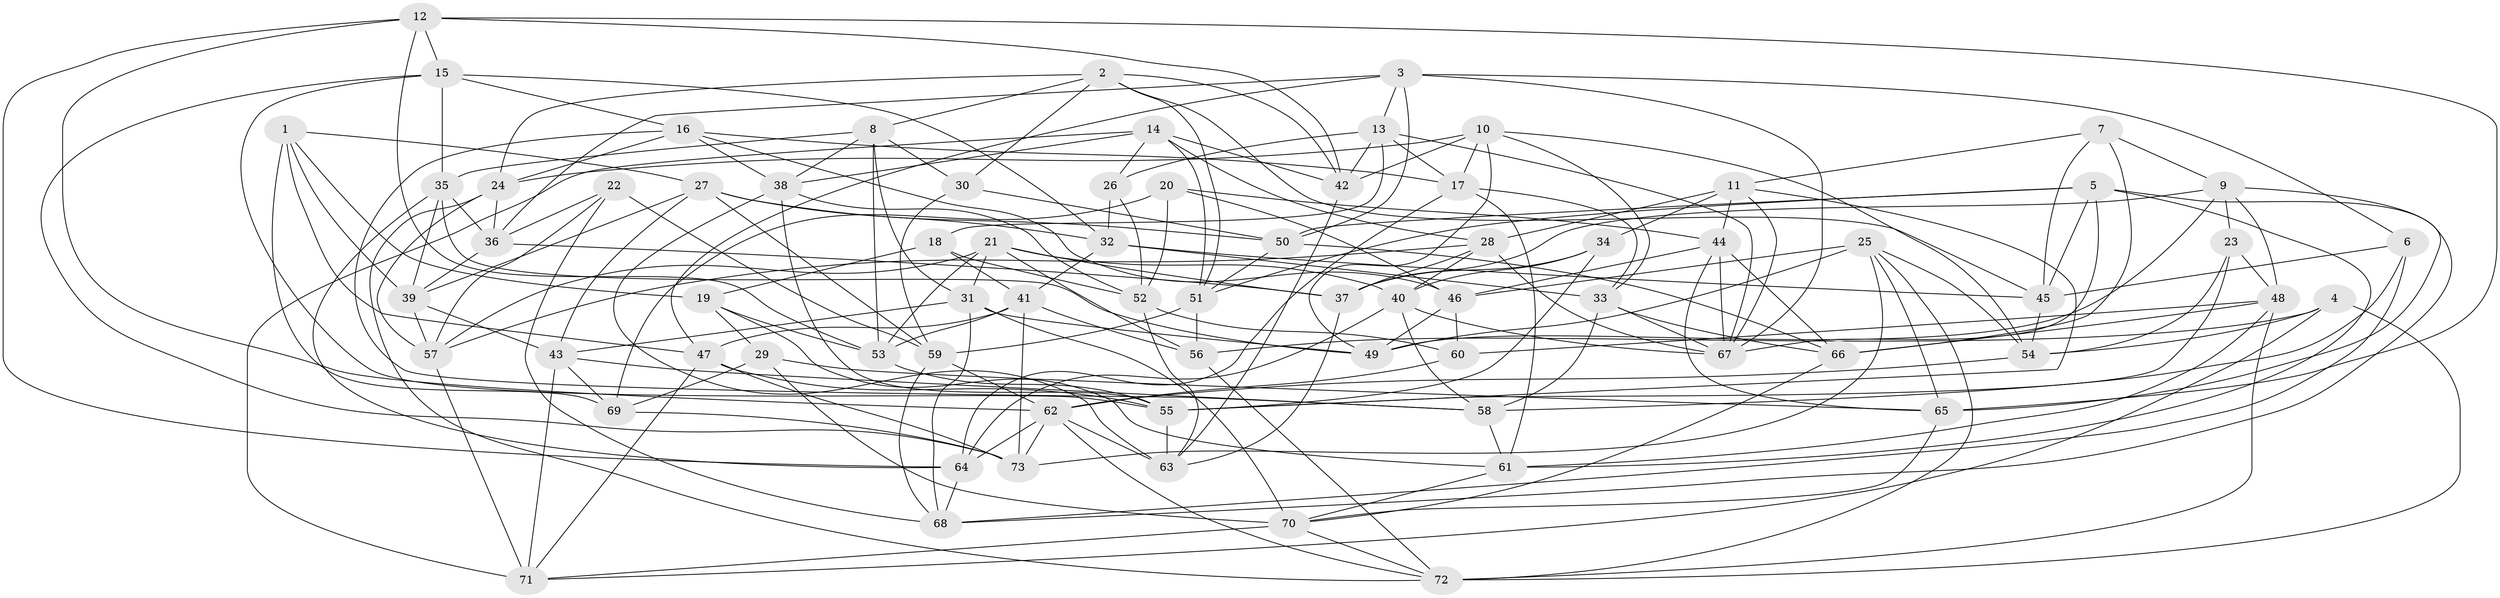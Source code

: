 // original degree distribution, {4: 1.0}
// Generated by graph-tools (version 1.1) at 2025/50/03/09/25 03:50:47]
// undirected, 73 vertices, 209 edges
graph export_dot {
graph [start="1"]
  node [color=gray90,style=filled];
  1;
  2;
  3;
  4;
  5;
  6;
  7;
  8;
  9;
  10;
  11;
  12;
  13;
  14;
  15;
  16;
  17;
  18;
  19;
  20;
  21;
  22;
  23;
  24;
  25;
  26;
  27;
  28;
  29;
  30;
  31;
  32;
  33;
  34;
  35;
  36;
  37;
  38;
  39;
  40;
  41;
  42;
  43;
  44;
  45;
  46;
  47;
  48;
  49;
  50;
  51;
  52;
  53;
  54;
  55;
  56;
  57;
  58;
  59;
  60;
  61;
  62;
  63;
  64;
  65;
  66;
  67;
  68;
  69;
  70;
  71;
  72;
  73;
  1 -- 19 [weight=2.0];
  1 -- 27 [weight=1.0];
  1 -- 39 [weight=1.0];
  1 -- 47 [weight=1.0];
  1 -- 69 [weight=1.0];
  2 -- 8 [weight=1.0];
  2 -- 24 [weight=1.0];
  2 -- 30 [weight=1.0];
  2 -- 42 [weight=1.0];
  2 -- 45 [weight=1.0];
  2 -- 51 [weight=1.0];
  3 -- 6 [weight=1.0];
  3 -- 13 [weight=1.0];
  3 -- 36 [weight=1.0];
  3 -- 47 [weight=1.0];
  3 -- 50 [weight=1.0];
  3 -- 67 [weight=1.0];
  4 -- 54 [weight=1.0];
  4 -- 56 [weight=1.0];
  4 -- 71 [weight=1.0];
  4 -- 72 [weight=1.0];
  5 -- 45 [weight=1.0];
  5 -- 50 [weight=1.0];
  5 -- 51 [weight=1.0];
  5 -- 61 [weight=1.0];
  5 -- 67 [weight=1.0];
  5 -- 68 [weight=1.0];
  6 -- 45 [weight=1.0];
  6 -- 58 [weight=1.0];
  6 -- 68 [weight=1.0];
  7 -- 9 [weight=1.0];
  7 -- 11 [weight=1.0];
  7 -- 45 [weight=1.0];
  7 -- 66 [weight=1.0];
  8 -- 30 [weight=1.0];
  8 -- 31 [weight=1.0];
  8 -- 35 [weight=1.0];
  8 -- 38 [weight=1.0];
  8 -- 53 [weight=1.0];
  9 -- 23 [weight=1.0];
  9 -- 37 [weight=1.0];
  9 -- 48 [weight=1.0];
  9 -- 49 [weight=1.0];
  9 -- 65 [weight=1.0];
  10 -- 17 [weight=1.0];
  10 -- 24 [weight=1.0];
  10 -- 33 [weight=1.0];
  10 -- 42 [weight=1.0];
  10 -- 49 [weight=1.0];
  10 -- 54 [weight=1.0];
  11 -- 28 [weight=1.0];
  11 -- 34 [weight=1.0];
  11 -- 44 [weight=1.0];
  11 -- 55 [weight=1.0];
  11 -- 67 [weight=1.0];
  12 -- 15 [weight=1.0];
  12 -- 42 [weight=1.0];
  12 -- 53 [weight=1.0];
  12 -- 62 [weight=1.0];
  12 -- 64 [weight=1.0];
  12 -- 65 [weight=1.0];
  13 -- 17 [weight=1.0];
  13 -- 18 [weight=1.0];
  13 -- 26 [weight=1.0];
  13 -- 42 [weight=1.0];
  13 -- 67 [weight=1.0];
  14 -- 26 [weight=1.0];
  14 -- 28 [weight=1.0];
  14 -- 38 [weight=1.0];
  14 -- 42 [weight=1.0];
  14 -- 51 [weight=1.0];
  14 -- 71 [weight=1.0];
  15 -- 16 [weight=1.0];
  15 -- 32 [weight=1.0];
  15 -- 35 [weight=1.0];
  15 -- 55 [weight=1.0];
  15 -- 73 [weight=1.0];
  16 -- 17 [weight=1.0];
  16 -- 24 [weight=1.0];
  16 -- 38 [weight=1.0];
  16 -- 46 [weight=1.0];
  16 -- 58 [weight=1.0];
  17 -- 33 [weight=1.0];
  17 -- 61 [weight=1.0];
  17 -- 64 [weight=1.0];
  18 -- 19 [weight=1.0];
  18 -- 41 [weight=1.0];
  18 -- 52 [weight=1.0];
  19 -- 29 [weight=1.0];
  19 -- 53 [weight=1.0];
  19 -- 61 [weight=1.0];
  20 -- 44 [weight=1.0];
  20 -- 46 [weight=1.0];
  20 -- 52 [weight=1.0];
  20 -- 69 [weight=1.0];
  21 -- 31 [weight=1.0];
  21 -- 37 [weight=1.0];
  21 -- 40 [weight=1.0];
  21 -- 53 [weight=1.0];
  21 -- 56 [weight=1.0];
  21 -- 57 [weight=1.0];
  22 -- 36 [weight=1.0];
  22 -- 57 [weight=1.0];
  22 -- 59 [weight=1.0];
  22 -- 68 [weight=1.0];
  23 -- 48 [weight=1.0];
  23 -- 54 [weight=1.0];
  23 -- 55 [weight=1.0];
  24 -- 36 [weight=1.0];
  24 -- 57 [weight=1.0];
  24 -- 72 [weight=1.0];
  25 -- 46 [weight=1.0];
  25 -- 49 [weight=1.0];
  25 -- 54 [weight=1.0];
  25 -- 65 [weight=1.0];
  25 -- 72 [weight=1.0];
  25 -- 73 [weight=1.0];
  26 -- 32 [weight=1.0];
  26 -- 52 [weight=1.0];
  27 -- 32 [weight=1.0];
  27 -- 39 [weight=1.0];
  27 -- 43 [weight=1.0];
  27 -- 50 [weight=1.0];
  27 -- 59 [weight=1.0];
  28 -- 37 [weight=1.0];
  28 -- 40 [weight=1.0];
  28 -- 57 [weight=1.0];
  28 -- 67 [weight=1.0];
  29 -- 65 [weight=1.0];
  29 -- 69 [weight=2.0];
  29 -- 70 [weight=2.0];
  30 -- 50 [weight=1.0];
  30 -- 59 [weight=1.0];
  31 -- 43 [weight=1.0];
  31 -- 49 [weight=1.0];
  31 -- 68 [weight=1.0];
  31 -- 70 [weight=1.0];
  32 -- 33 [weight=1.0];
  32 -- 41 [weight=1.0];
  32 -- 45 [weight=1.0];
  33 -- 58 [weight=1.0];
  33 -- 66 [weight=1.0];
  33 -- 67 [weight=1.0];
  34 -- 37 [weight=1.0];
  34 -- 40 [weight=1.0];
  34 -- 55 [weight=1.0];
  35 -- 36 [weight=1.0];
  35 -- 39 [weight=1.0];
  35 -- 49 [weight=1.0];
  35 -- 64 [weight=1.0];
  36 -- 37 [weight=1.0];
  36 -- 39 [weight=1.0];
  37 -- 63 [weight=1.0];
  38 -- 52 [weight=1.0];
  38 -- 55 [weight=1.0];
  38 -- 63 [weight=1.0];
  39 -- 43 [weight=1.0];
  39 -- 57 [weight=1.0];
  40 -- 58 [weight=1.0];
  40 -- 64 [weight=1.0];
  40 -- 67 [weight=1.0];
  41 -- 47 [weight=1.0];
  41 -- 53 [weight=1.0];
  41 -- 56 [weight=1.0];
  41 -- 73 [weight=1.0];
  42 -- 63 [weight=1.0];
  43 -- 58 [weight=1.0];
  43 -- 69 [weight=1.0];
  43 -- 71 [weight=1.0];
  44 -- 46 [weight=1.0];
  44 -- 65 [weight=1.0];
  44 -- 66 [weight=1.0];
  44 -- 67 [weight=1.0];
  45 -- 54 [weight=1.0];
  46 -- 49 [weight=1.0];
  46 -- 60 [weight=1.0];
  47 -- 55 [weight=1.0];
  47 -- 71 [weight=1.0];
  47 -- 73 [weight=1.0];
  48 -- 60 [weight=1.0];
  48 -- 61 [weight=1.0];
  48 -- 66 [weight=1.0];
  48 -- 72 [weight=1.0];
  50 -- 51 [weight=1.0];
  50 -- 66 [weight=1.0];
  51 -- 56 [weight=1.0];
  51 -- 59 [weight=1.0];
  52 -- 60 [weight=1.0];
  52 -- 63 [weight=1.0];
  53 -- 55 [weight=1.0];
  54 -- 62 [weight=1.0];
  55 -- 63 [weight=1.0];
  56 -- 72 [weight=2.0];
  57 -- 71 [weight=1.0];
  58 -- 61 [weight=1.0];
  59 -- 62 [weight=1.0];
  59 -- 68 [weight=1.0];
  60 -- 62 [weight=1.0];
  61 -- 70 [weight=1.0];
  62 -- 63 [weight=1.0];
  62 -- 64 [weight=1.0];
  62 -- 72 [weight=1.0];
  62 -- 73 [weight=1.0];
  64 -- 68 [weight=1.0];
  65 -- 70 [weight=1.0];
  66 -- 70 [weight=1.0];
  69 -- 73 [weight=1.0];
  70 -- 71 [weight=1.0];
  70 -- 72 [weight=1.0];
}

